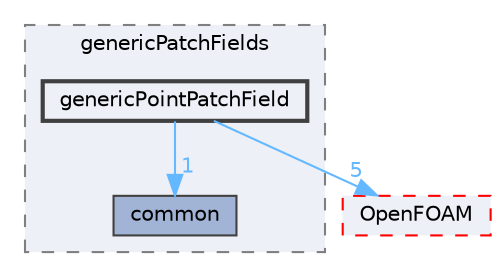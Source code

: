 digraph "src/genericPatchFields/genericPointPatchField"
{
 // LATEX_PDF_SIZE
  bgcolor="transparent";
  edge [fontname=Helvetica,fontsize=10,labelfontname=Helvetica,labelfontsize=10];
  node [fontname=Helvetica,fontsize=10,shape=box,height=0.2,width=0.4];
  compound=true
  subgraph clusterdir_3154ba193e3ac963c88d6c888f25ed6f {
    graph [ bgcolor="#edf0f7", pencolor="grey50", label="genericPatchFields", fontname=Helvetica,fontsize=10 style="filled,dashed", URL="dir_3154ba193e3ac963c88d6c888f25ed6f.html",tooltip=""]
  dir_b305bba4a5707b1a0c0f3395d124c33a [label="common", fillcolor="#a2b4d6", color="grey25", style="filled", URL="dir_b305bba4a5707b1a0c0f3395d124c33a.html",tooltip=""];
  dir_4e84d24d8ce240bd1b724e20c81c0248 [label="genericPointPatchField", fillcolor="#edf0f7", color="grey25", style="filled,bold", URL="dir_4e84d24d8ce240bd1b724e20c81c0248.html",tooltip=""];
  }
  dir_c5473ff19b20e6ec4dfe5c310b3778a8 [label="OpenFOAM", fillcolor="#edf0f7", color="red", style="filled,dashed", URL="dir_c5473ff19b20e6ec4dfe5c310b3778a8.html",tooltip=""];
  dir_4e84d24d8ce240bd1b724e20c81c0248->dir_b305bba4a5707b1a0c0f3395d124c33a [headlabel="1", labeldistance=1.5 headhref="dir_001617_000555.html" href="dir_001617_000555.html" color="steelblue1" fontcolor="steelblue1"];
  dir_4e84d24d8ce240bd1b724e20c81c0248->dir_c5473ff19b20e6ec4dfe5c310b3778a8 [headlabel="5", labeldistance=1.5 headhref="dir_001617_002695.html" href="dir_001617_002695.html" color="steelblue1" fontcolor="steelblue1"];
}
